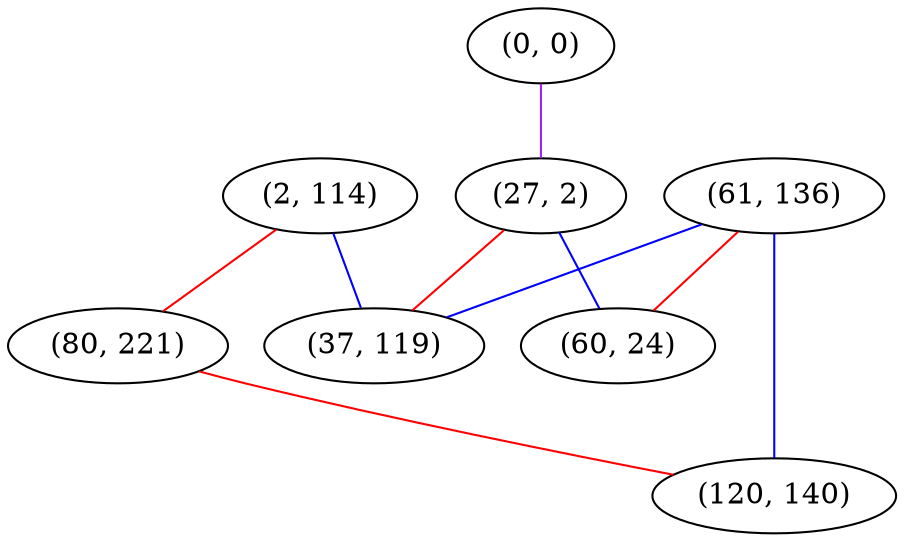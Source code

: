 graph "" {
"(0, 0)";
"(61, 136)";
"(2, 114)";
"(80, 221)";
"(120, 140)";
"(27, 2)";
"(37, 119)";
"(60, 24)";
"(0, 0)" -- "(27, 2)"  [color=purple, key=0, weight=4];
"(61, 136)" -- "(120, 140)"  [color=blue, key=0, weight=3];
"(61, 136)" -- "(37, 119)"  [color=blue, key=0, weight=3];
"(61, 136)" -- "(60, 24)"  [color=red, key=0, weight=1];
"(2, 114)" -- "(37, 119)"  [color=blue, key=0, weight=3];
"(2, 114)" -- "(80, 221)"  [color=red, key=0, weight=1];
"(80, 221)" -- "(120, 140)"  [color=red, key=0, weight=1];
"(27, 2)" -- "(37, 119)"  [color=red, key=0, weight=1];
"(27, 2)" -- "(60, 24)"  [color=blue, key=0, weight=3];
}
